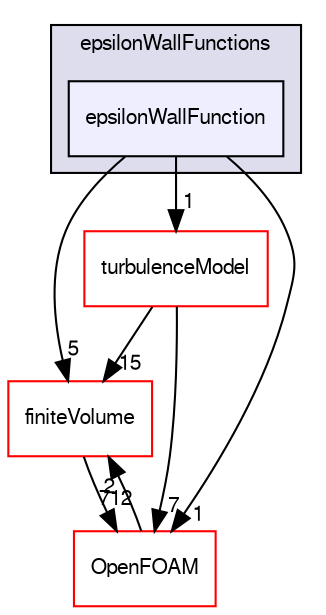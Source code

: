 digraph "src/turbulenceModels/incompressible/RAS/derivedFvPatchFields/wallFunctions/epsilonWallFunctions/epsilonWallFunction" {
  bgcolor=transparent;
  compound=true
  node [ fontsize="10", fontname="FreeSans"];
  edge [ labelfontsize="10", labelfontname="FreeSans"];
  subgraph clusterdir_a3c23a1948a5976f92a3077599fd5fb4 {
    graph [ bgcolor="#ddddee", pencolor="black", label="epsilonWallFunctions" fontname="FreeSans", fontsize="10", URL="dir_a3c23a1948a5976f92a3077599fd5fb4.html"]
  dir_fd5d1afd8efb49b37559d2b13e4b6a5d [shape=box, label="epsilonWallFunction", style="filled", fillcolor="#eeeeff", pencolor="black", URL="dir_fd5d1afd8efb49b37559d2b13e4b6a5d.html"];
  }
  dir_9bd15774b555cf7259a6fa18f99fe99b [shape=box label="finiteVolume" color="red" URL="dir_9bd15774b555cf7259a6fa18f99fe99b.html"];
  dir_e925f7b23c72cb9afcc935be7ce496fe [shape=box label="turbulenceModel" color="red" URL="dir_e925f7b23c72cb9afcc935be7ce496fe.html"];
  dir_c5473ff19b20e6ec4dfe5c310b3778a8 [shape=box label="OpenFOAM" color="red" URL="dir_c5473ff19b20e6ec4dfe5c310b3778a8.html"];
  dir_9bd15774b555cf7259a6fa18f99fe99b->dir_c5473ff19b20e6ec4dfe5c310b3778a8 [headlabel="712", labeldistance=1.5 headhref="dir_000749_001732.html"];
  dir_fd5d1afd8efb49b37559d2b13e4b6a5d->dir_9bd15774b555cf7259a6fa18f99fe99b [headlabel="5", labeldistance=1.5 headhref="dir_002889_000749.html"];
  dir_fd5d1afd8efb49b37559d2b13e4b6a5d->dir_e925f7b23c72cb9afcc935be7ce496fe [headlabel="1", labeldistance=1.5 headhref="dir_002889_000605.html"];
  dir_fd5d1afd8efb49b37559d2b13e4b6a5d->dir_c5473ff19b20e6ec4dfe5c310b3778a8 [headlabel="1", labeldistance=1.5 headhref="dir_002889_001732.html"];
  dir_e925f7b23c72cb9afcc935be7ce496fe->dir_9bd15774b555cf7259a6fa18f99fe99b [headlabel="15", labeldistance=1.5 headhref="dir_000605_000749.html"];
  dir_e925f7b23c72cb9afcc935be7ce496fe->dir_c5473ff19b20e6ec4dfe5c310b3778a8 [headlabel="7", labeldistance=1.5 headhref="dir_000605_001732.html"];
  dir_c5473ff19b20e6ec4dfe5c310b3778a8->dir_9bd15774b555cf7259a6fa18f99fe99b [headlabel="2", labeldistance=1.5 headhref="dir_001732_000749.html"];
}
